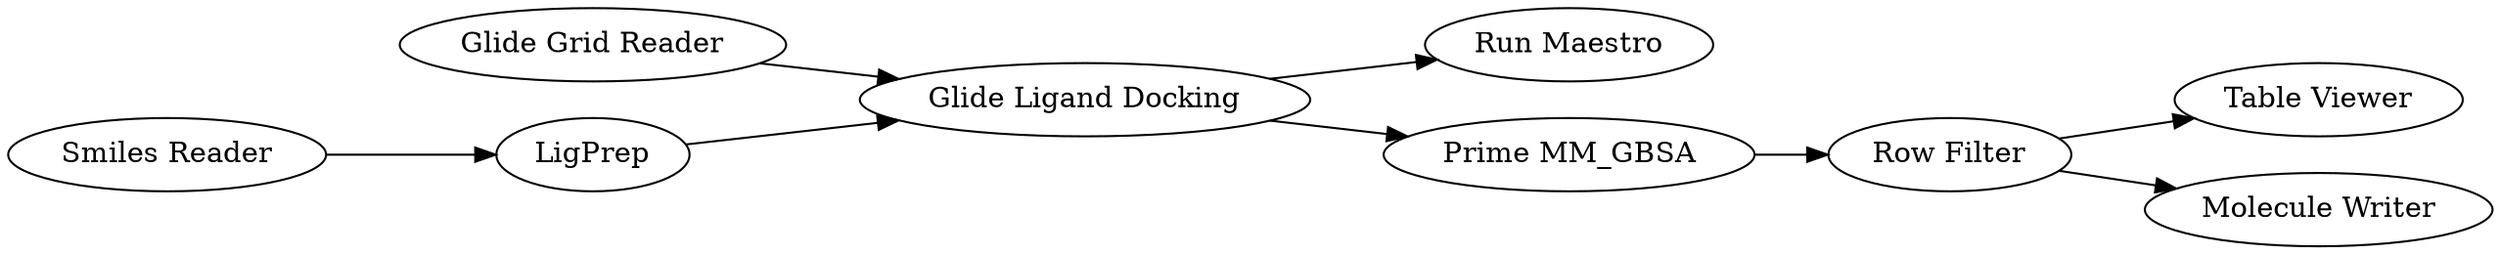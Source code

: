 digraph {
	32 [label="Run Maestro"]
	91 [label="Table Viewer"]
	98 [label="Prime MM_GBSA"]
	104 [label="Row Filter"]
	8348 [label="Molecule Writer"]
	8353 [label="Smiles Reader"]
	9686 [label="Glide Grid Reader"]
	9687 [label=LigPrep]
	9688 [label="Glide Ligand Docking"]
	98 -> 104
	104 -> 91
	104 -> 8348
	8353 -> 9687
	9686 -> 9688
	9687 -> 9688
	9688 -> 32
	9688 -> 98
	rankdir=LR
}
